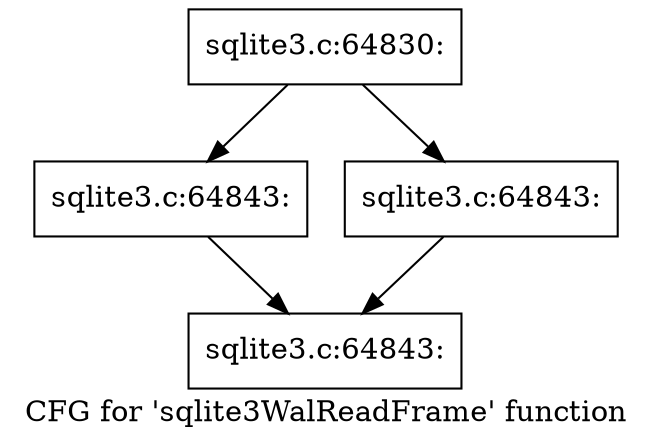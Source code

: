 digraph "CFG for 'sqlite3WalReadFrame' function" {
	label="CFG for 'sqlite3WalReadFrame' function";

	Node0x55c0f74fcbf0 [shape=record,label="{sqlite3.c:64830:}"];
	Node0x55c0f74fcbf0 -> Node0x55c0f7505db0;
	Node0x55c0f74fcbf0 -> Node0x55c0f7505e00;
	Node0x55c0f7505db0 [shape=record,label="{sqlite3.c:64843:}"];
	Node0x55c0f7505db0 -> Node0x55c0f7505e50;
	Node0x55c0f7505e00 [shape=record,label="{sqlite3.c:64843:}"];
	Node0x55c0f7505e00 -> Node0x55c0f7505e50;
	Node0x55c0f7505e50 [shape=record,label="{sqlite3.c:64843:}"];
}
